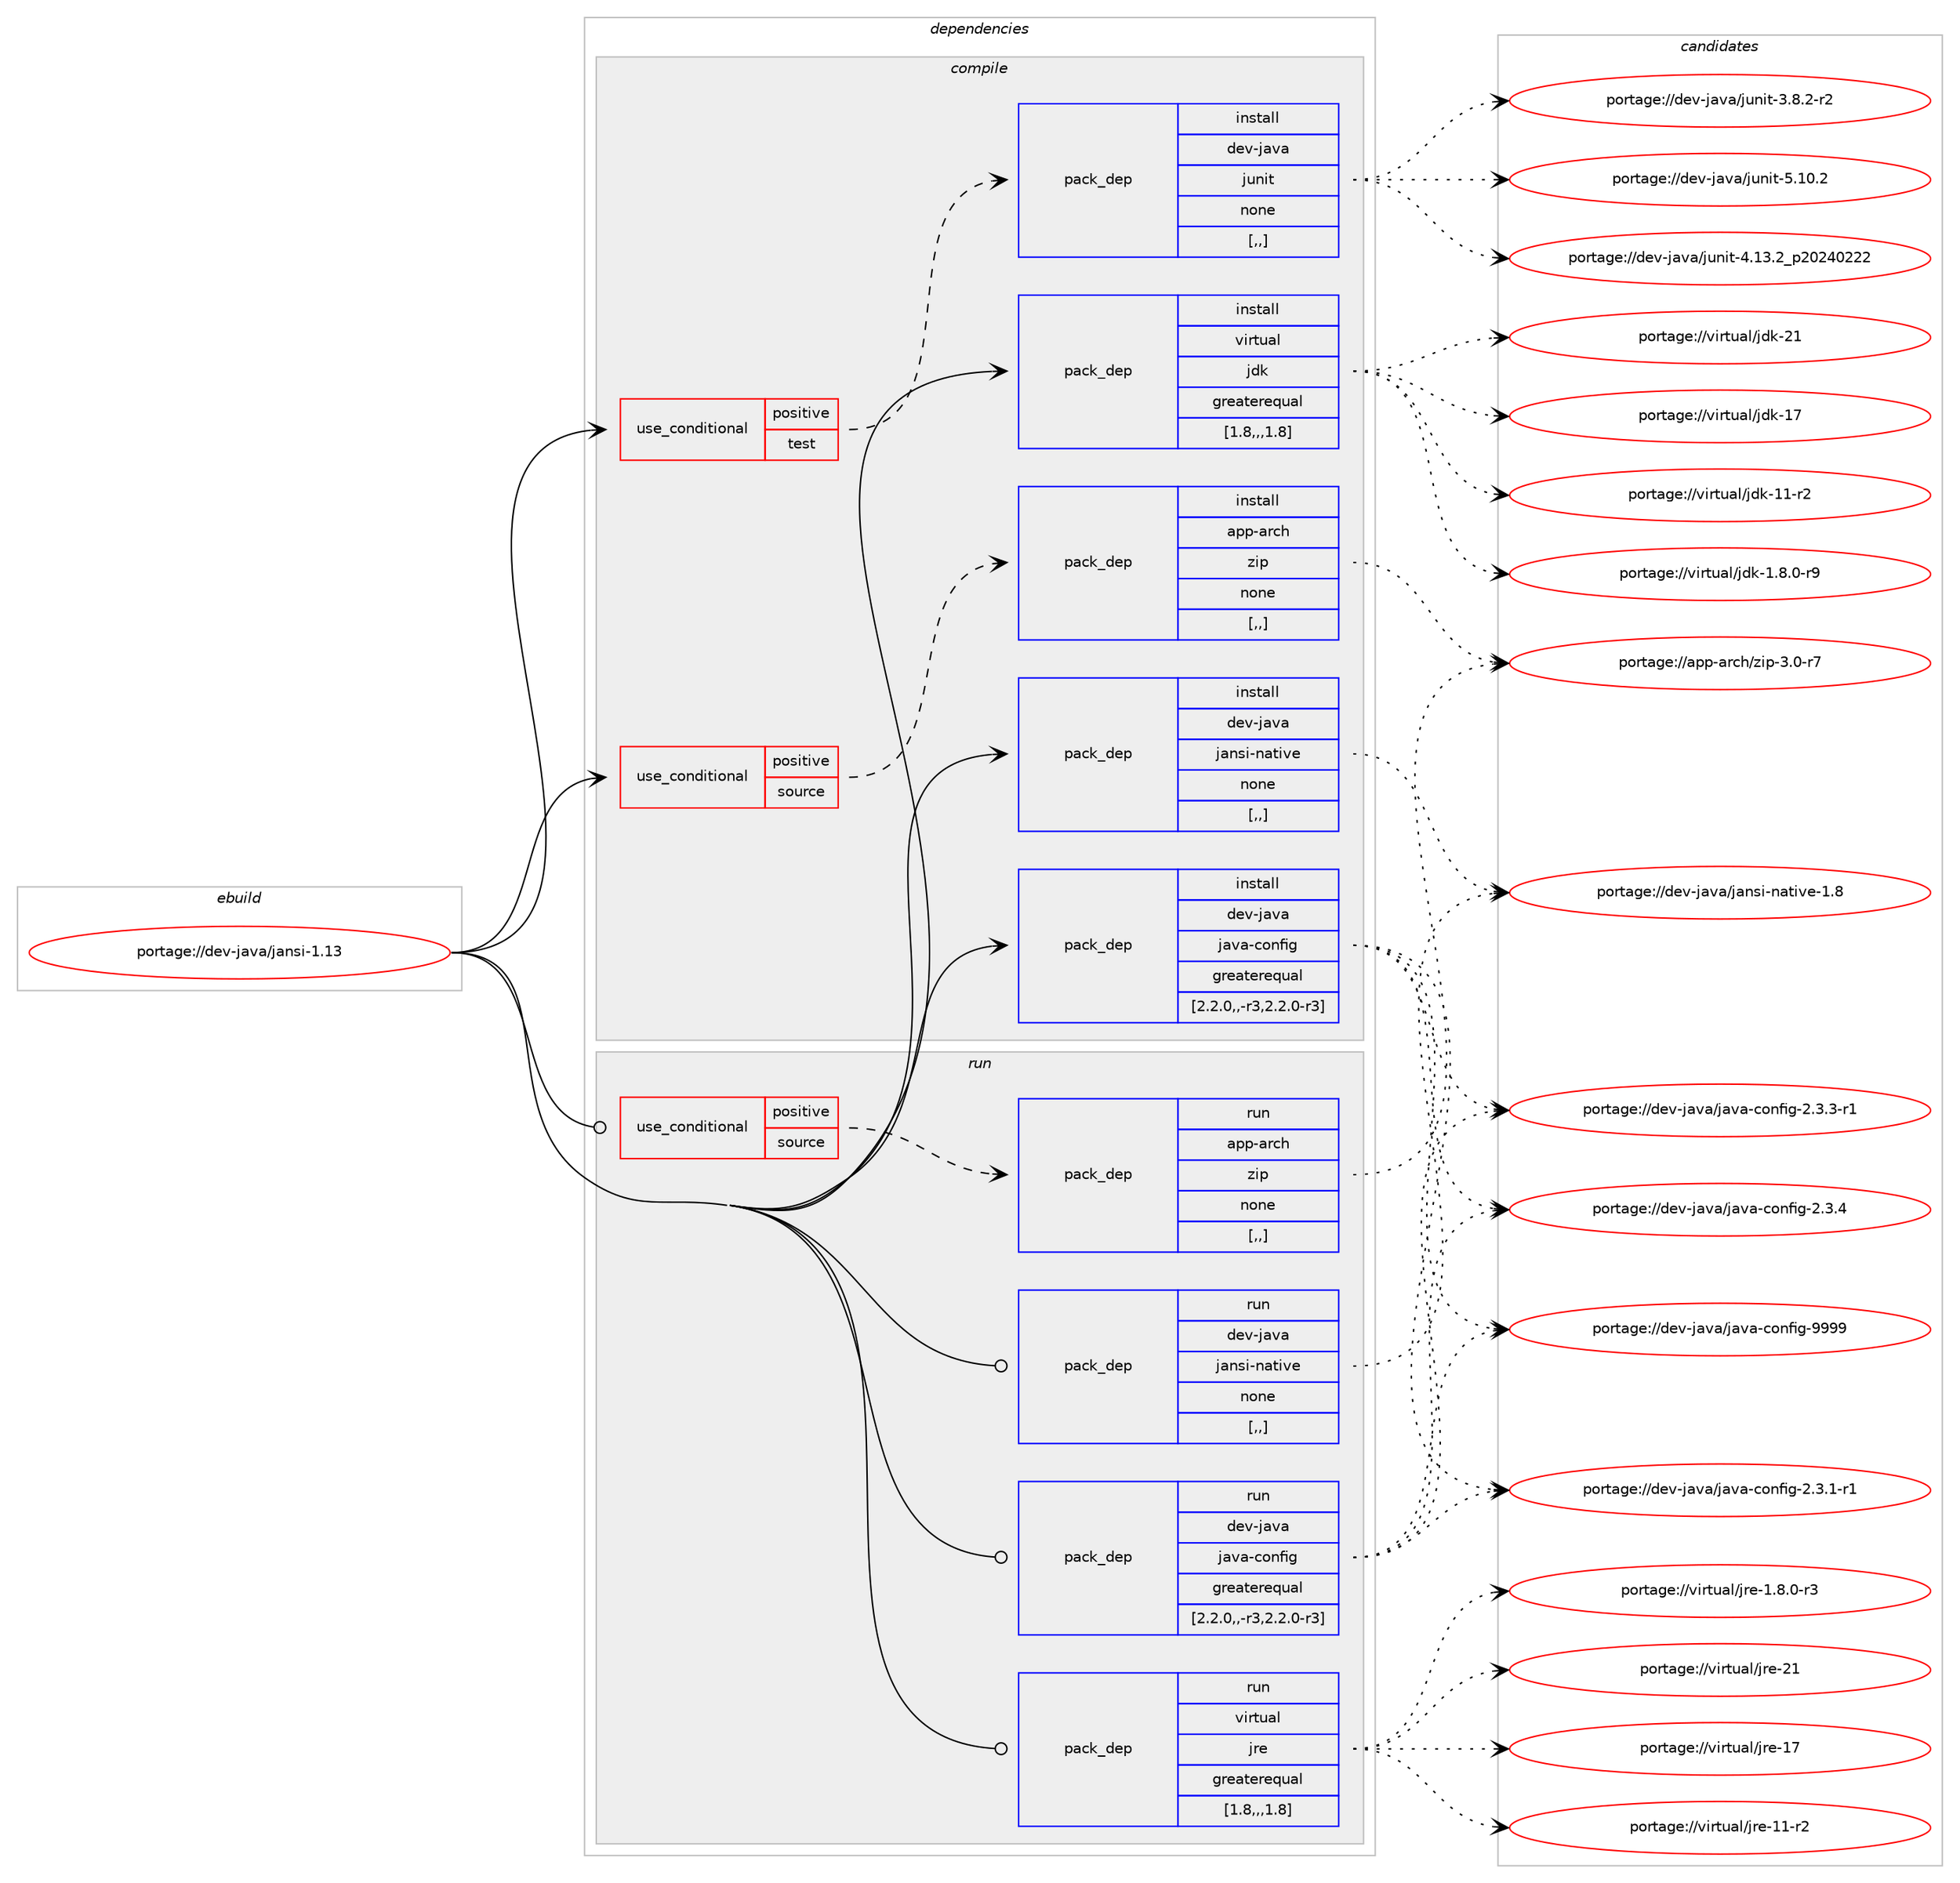 digraph prolog {

# *************
# Graph options
# *************

newrank=true;
concentrate=true;
compound=true;
graph [rankdir=LR,fontname=Helvetica,fontsize=10,ranksep=1.5];#, ranksep=2.5, nodesep=0.2];
edge  [arrowhead=vee];
node  [fontname=Helvetica,fontsize=10];

# **********
# The ebuild
# **********

subgraph cluster_leftcol {
color=gray;
label=<<i>ebuild</i>>;
id [label="portage://dev-java/jansi-1.13", color=red, width=4, href="../dev-java/jansi-1.13.svg"];
}

# ****************
# The dependencies
# ****************

subgraph cluster_midcol {
color=gray;
label=<<i>dependencies</i>>;
subgraph cluster_compile {
fillcolor="#eeeeee";
style=filled;
label=<<i>compile</i>>;
subgraph cond21919 {
dependency94336 [label=<<TABLE BORDER="0" CELLBORDER="1" CELLSPACING="0" CELLPADDING="4"><TR><TD ROWSPAN="3" CELLPADDING="10">use_conditional</TD></TR><TR><TD>positive</TD></TR><TR><TD>source</TD></TR></TABLE>>, shape=none, color=red];
subgraph pack71360 {
dependency94337 [label=<<TABLE BORDER="0" CELLBORDER="1" CELLSPACING="0" CELLPADDING="4" WIDTH="220"><TR><TD ROWSPAN="6" CELLPADDING="30">pack_dep</TD></TR><TR><TD WIDTH="110">install</TD></TR><TR><TD>app-arch</TD></TR><TR><TD>zip</TD></TR><TR><TD>none</TD></TR><TR><TD>[,,]</TD></TR></TABLE>>, shape=none, color=blue];
}
dependency94336:e -> dependency94337:w [weight=20,style="dashed",arrowhead="vee"];
}
id:e -> dependency94336:w [weight=20,style="solid",arrowhead="vee"];
subgraph cond21920 {
dependency94338 [label=<<TABLE BORDER="0" CELLBORDER="1" CELLSPACING="0" CELLPADDING="4"><TR><TD ROWSPAN="3" CELLPADDING="10">use_conditional</TD></TR><TR><TD>positive</TD></TR><TR><TD>test</TD></TR></TABLE>>, shape=none, color=red];
subgraph pack71361 {
dependency94339 [label=<<TABLE BORDER="0" CELLBORDER="1" CELLSPACING="0" CELLPADDING="4" WIDTH="220"><TR><TD ROWSPAN="6" CELLPADDING="30">pack_dep</TD></TR><TR><TD WIDTH="110">install</TD></TR><TR><TD>dev-java</TD></TR><TR><TD>junit</TD></TR><TR><TD>none</TD></TR><TR><TD>[,,]</TD></TR></TABLE>>, shape=none, color=blue];
}
dependency94338:e -> dependency94339:w [weight=20,style="dashed",arrowhead="vee"];
}
id:e -> dependency94338:w [weight=20,style="solid",arrowhead="vee"];
subgraph pack71362 {
dependency94340 [label=<<TABLE BORDER="0" CELLBORDER="1" CELLSPACING="0" CELLPADDING="4" WIDTH="220"><TR><TD ROWSPAN="6" CELLPADDING="30">pack_dep</TD></TR><TR><TD WIDTH="110">install</TD></TR><TR><TD>dev-java</TD></TR><TR><TD>jansi-native</TD></TR><TR><TD>none</TD></TR><TR><TD>[,,]</TD></TR></TABLE>>, shape=none, color=blue];
}
id:e -> dependency94340:w [weight=20,style="solid",arrowhead="vee"];
subgraph pack71363 {
dependency94341 [label=<<TABLE BORDER="0" CELLBORDER="1" CELLSPACING="0" CELLPADDING="4" WIDTH="220"><TR><TD ROWSPAN="6" CELLPADDING="30">pack_dep</TD></TR><TR><TD WIDTH="110">install</TD></TR><TR><TD>dev-java</TD></TR><TR><TD>java-config</TD></TR><TR><TD>greaterequal</TD></TR><TR><TD>[2.2.0,,-r3,2.2.0-r3]</TD></TR></TABLE>>, shape=none, color=blue];
}
id:e -> dependency94341:w [weight=20,style="solid",arrowhead="vee"];
subgraph pack71364 {
dependency94342 [label=<<TABLE BORDER="0" CELLBORDER="1" CELLSPACING="0" CELLPADDING="4" WIDTH="220"><TR><TD ROWSPAN="6" CELLPADDING="30">pack_dep</TD></TR><TR><TD WIDTH="110">install</TD></TR><TR><TD>virtual</TD></TR><TR><TD>jdk</TD></TR><TR><TD>greaterequal</TD></TR><TR><TD>[1.8,,,1.8]</TD></TR></TABLE>>, shape=none, color=blue];
}
id:e -> dependency94342:w [weight=20,style="solid",arrowhead="vee"];
}
subgraph cluster_compileandrun {
fillcolor="#eeeeee";
style=filled;
label=<<i>compile and run</i>>;
}
subgraph cluster_run {
fillcolor="#eeeeee";
style=filled;
label=<<i>run</i>>;
subgraph cond21921 {
dependency94343 [label=<<TABLE BORDER="0" CELLBORDER="1" CELLSPACING="0" CELLPADDING="4"><TR><TD ROWSPAN="3" CELLPADDING="10">use_conditional</TD></TR><TR><TD>positive</TD></TR><TR><TD>source</TD></TR></TABLE>>, shape=none, color=red];
subgraph pack71365 {
dependency94344 [label=<<TABLE BORDER="0" CELLBORDER="1" CELLSPACING="0" CELLPADDING="4" WIDTH="220"><TR><TD ROWSPAN="6" CELLPADDING="30">pack_dep</TD></TR><TR><TD WIDTH="110">run</TD></TR><TR><TD>app-arch</TD></TR><TR><TD>zip</TD></TR><TR><TD>none</TD></TR><TR><TD>[,,]</TD></TR></TABLE>>, shape=none, color=blue];
}
dependency94343:e -> dependency94344:w [weight=20,style="dashed",arrowhead="vee"];
}
id:e -> dependency94343:w [weight=20,style="solid",arrowhead="odot"];
subgraph pack71366 {
dependency94345 [label=<<TABLE BORDER="0" CELLBORDER="1" CELLSPACING="0" CELLPADDING="4" WIDTH="220"><TR><TD ROWSPAN="6" CELLPADDING="30">pack_dep</TD></TR><TR><TD WIDTH="110">run</TD></TR><TR><TD>dev-java</TD></TR><TR><TD>jansi-native</TD></TR><TR><TD>none</TD></TR><TR><TD>[,,]</TD></TR></TABLE>>, shape=none, color=blue];
}
id:e -> dependency94345:w [weight=20,style="solid",arrowhead="odot"];
subgraph pack71367 {
dependency94346 [label=<<TABLE BORDER="0" CELLBORDER="1" CELLSPACING="0" CELLPADDING="4" WIDTH="220"><TR><TD ROWSPAN="6" CELLPADDING="30">pack_dep</TD></TR><TR><TD WIDTH="110">run</TD></TR><TR><TD>dev-java</TD></TR><TR><TD>java-config</TD></TR><TR><TD>greaterequal</TD></TR><TR><TD>[2.2.0,,-r3,2.2.0-r3]</TD></TR></TABLE>>, shape=none, color=blue];
}
id:e -> dependency94346:w [weight=20,style="solid",arrowhead="odot"];
subgraph pack71368 {
dependency94347 [label=<<TABLE BORDER="0" CELLBORDER="1" CELLSPACING="0" CELLPADDING="4" WIDTH="220"><TR><TD ROWSPAN="6" CELLPADDING="30">pack_dep</TD></TR><TR><TD WIDTH="110">run</TD></TR><TR><TD>virtual</TD></TR><TR><TD>jre</TD></TR><TR><TD>greaterequal</TD></TR><TR><TD>[1.8,,,1.8]</TD></TR></TABLE>>, shape=none, color=blue];
}
id:e -> dependency94347:w [weight=20,style="solid",arrowhead="odot"];
}
}

# **************
# The candidates
# **************

subgraph cluster_choices {
rank=same;
color=gray;
label=<<i>candidates</i>>;

subgraph choice71360 {
color=black;
nodesep=1;
choice9711211245971149910447122105112455146484511455 [label="portage://app-arch/zip-3.0-r7", color=red, width=4,href="../app-arch/zip-3.0-r7.svg"];
dependency94337:e -> choice9711211245971149910447122105112455146484511455:w [style=dotted,weight="100"];
}
subgraph choice71361 {
color=black;
nodesep=1;
choice1001011184510697118974710611711010511645534649484650 [label="portage://dev-java/junit-5.10.2", color=red, width=4,href="../dev-java/junit-5.10.2.svg"];
choice1001011184510697118974710611711010511645524649514650951125048505248505050 [label="portage://dev-java/junit-4.13.2_p20240222", color=red, width=4,href="../dev-java/junit-4.13.2_p20240222.svg"];
choice100101118451069711897471061171101051164551465646504511450 [label="portage://dev-java/junit-3.8.2-r2", color=red, width=4,href="../dev-java/junit-3.8.2-r2.svg"];
dependency94339:e -> choice1001011184510697118974710611711010511645534649484650:w [style=dotted,weight="100"];
dependency94339:e -> choice1001011184510697118974710611711010511645524649514650951125048505248505050:w [style=dotted,weight="100"];
dependency94339:e -> choice100101118451069711897471061171101051164551465646504511450:w [style=dotted,weight="100"];
}
subgraph choice71362 {
color=black;
nodesep=1;
choice1001011184510697118974710697110115105451109711610511810145494656 [label="portage://dev-java/jansi-native-1.8", color=red, width=4,href="../dev-java/jansi-native-1.8.svg"];
dependency94340:e -> choice1001011184510697118974710697110115105451109711610511810145494656:w [style=dotted,weight="100"];
}
subgraph choice71363 {
color=black;
nodesep=1;
choice10010111845106971189747106971189745991111101021051034557575757 [label="portage://dev-java/java-config-9999", color=red, width=4,href="../dev-java/java-config-9999.svg"];
choice1001011184510697118974710697118974599111110102105103455046514652 [label="portage://dev-java/java-config-2.3.4", color=red, width=4,href="../dev-java/java-config-2.3.4.svg"];
choice10010111845106971189747106971189745991111101021051034550465146514511449 [label="portage://dev-java/java-config-2.3.3-r1", color=red, width=4,href="../dev-java/java-config-2.3.3-r1.svg"];
choice10010111845106971189747106971189745991111101021051034550465146494511449 [label="portage://dev-java/java-config-2.3.1-r1", color=red, width=4,href="../dev-java/java-config-2.3.1-r1.svg"];
dependency94341:e -> choice10010111845106971189747106971189745991111101021051034557575757:w [style=dotted,weight="100"];
dependency94341:e -> choice1001011184510697118974710697118974599111110102105103455046514652:w [style=dotted,weight="100"];
dependency94341:e -> choice10010111845106971189747106971189745991111101021051034550465146514511449:w [style=dotted,weight="100"];
dependency94341:e -> choice10010111845106971189747106971189745991111101021051034550465146494511449:w [style=dotted,weight="100"];
}
subgraph choice71364 {
color=black;
nodesep=1;
choice1181051141161179710847106100107455049 [label="portage://virtual/jdk-21", color=red, width=4,href="../virtual/jdk-21.svg"];
choice1181051141161179710847106100107454955 [label="portage://virtual/jdk-17", color=red, width=4,href="../virtual/jdk-17.svg"];
choice11810511411611797108471061001074549494511450 [label="portage://virtual/jdk-11-r2", color=red, width=4,href="../virtual/jdk-11-r2.svg"];
choice11810511411611797108471061001074549465646484511457 [label="portage://virtual/jdk-1.8.0-r9", color=red, width=4,href="../virtual/jdk-1.8.0-r9.svg"];
dependency94342:e -> choice1181051141161179710847106100107455049:w [style=dotted,weight="100"];
dependency94342:e -> choice1181051141161179710847106100107454955:w [style=dotted,weight="100"];
dependency94342:e -> choice11810511411611797108471061001074549494511450:w [style=dotted,weight="100"];
dependency94342:e -> choice11810511411611797108471061001074549465646484511457:w [style=dotted,weight="100"];
}
subgraph choice71365 {
color=black;
nodesep=1;
choice9711211245971149910447122105112455146484511455 [label="portage://app-arch/zip-3.0-r7", color=red, width=4,href="../app-arch/zip-3.0-r7.svg"];
dependency94344:e -> choice9711211245971149910447122105112455146484511455:w [style=dotted,weight="100"];
}
subgraph choice71366 {
color=black;
nodesep=1;
choice1001011184510697118974710697110115105451109711610511810145494656 [label="portage://dev-java/jansi-native-1.8", color=red, width=4,href="../dev-java/jansi-native-1.8.svg"];
dependency94345:e -> choice1001011184510697118974710697110115105451109711610511810145494656:w [style=dotted,weight="100"];
}
subgraph choice71367 {
color=black;
nodesep=1;
choice10010111845106971189747106971189745991111101021051034557575757 [label="portage://dev-java/java-config-9999", color=red, width=4,href="../dev-java/java-config-9999.svg"];
choice1001011184510697118974710697118974599111110102105103455046514652 [label="portage://dev-java/java-config-2.3.4", color=red, width=4,href="../dev-java/java-config-2.3.4.svg"];
choice10010111845106971189747106971189745991111101021051034550465146514511449 [label="portage://dev-java/java-config-2.3.3-r1", color=red, width=4,href="../dev-java/java-config-2.3.3-r1.svg"];
choice10010111845106971189747106971189745991111101021051034550465146494511449 [label="portage://dev-java/java-config-2.3.1-r1", color=red, width=4,href="../dev-java/java-config-2.3.1-r1.svg"];
dependency94346:e -> choice10010111845106971189747106971189745991111101021051034557575757:w [style=dotted,weight="100"];
dependency94346:e -> choice1001011184510697118974710697118974599111110102105103455046514652:w [style=dotted,weight="100"];
dependency94346:e -> choice10010111845106971189747106971189745991111101021051034550465146514511449:w [style=dotted,weight="100"];
dependency94346:e -> choice10010111845106971189747106971189745991111101021051034550465146494511449:w [style=dotted,weight="100"];
}
subgraph choice71368 {
color=black;
nodesep=1;
choice1181051141161179710847106114101455049 [label="portage://virtual/jre-21", color=red, width=4,href="../virtual/jre-21.svg"];
choice1181051141161179710847106114101454955 [label="portage://virtual/jre-17", color=red, width=4,href="../virtual/jre-17.svg"];
choice11810511411611797108471061141014549494511450 [label="portage://virtual/jre-11-r2", color=red, width=4,href="../virtual/jre-11-r2.svg"];
choice11810511411611797108471061141014549465646484511451 [label="portage://virtual/jre-1.8.0-r3", color=red, width=4,href="../virtual/jre-1.8.0-r3.svg"];
dependency94347:e -> choice1181051141161179710847106114101455049:w [style=dotted,weight="100"];
dependency94347:e -> choice1181051141161179710847106114101454955:w [style=dotted,weight="100"];
dependency94347:e -> choice11810511411611797108471061141014549494511450:w [style=dotted,weight="100"];
dependency94347:e -> choice11810511411611797108471061141014549465646484511451:w [style=dotted,weight="100"];
}
}

}
